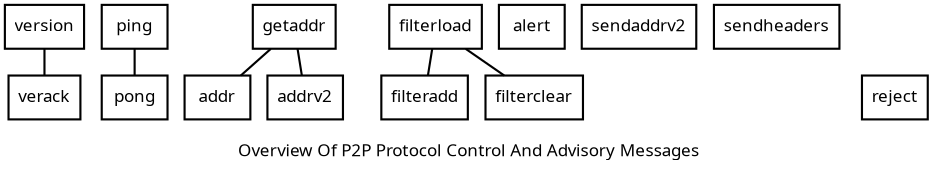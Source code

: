 digraph {

size="6.25";
rankdir=TB
nodesep=0.2;
ranksep=0.3;
splines="false"

edge [ penwidth = 1.75, fontname="Sans", dir="none" ]
node [ penwidth = 1.75, shape = "box", fontname="Sans", ]
graph [ penwidth = 1.75, fontname="Sans" ]

version -> verack;
ping -> pong;
getaddr -> addr;
getaddr -> addrv2

filterload -> filteradd;
filterload -> filterclear;
alert;
sendaddrv2;
sendheaders;

ERROR [ style = "invis" ];
ERROR -> reject [ style = "invis" ];

label = " \nOverview Of P2P Protocol Control And Advisory Messages"

}
